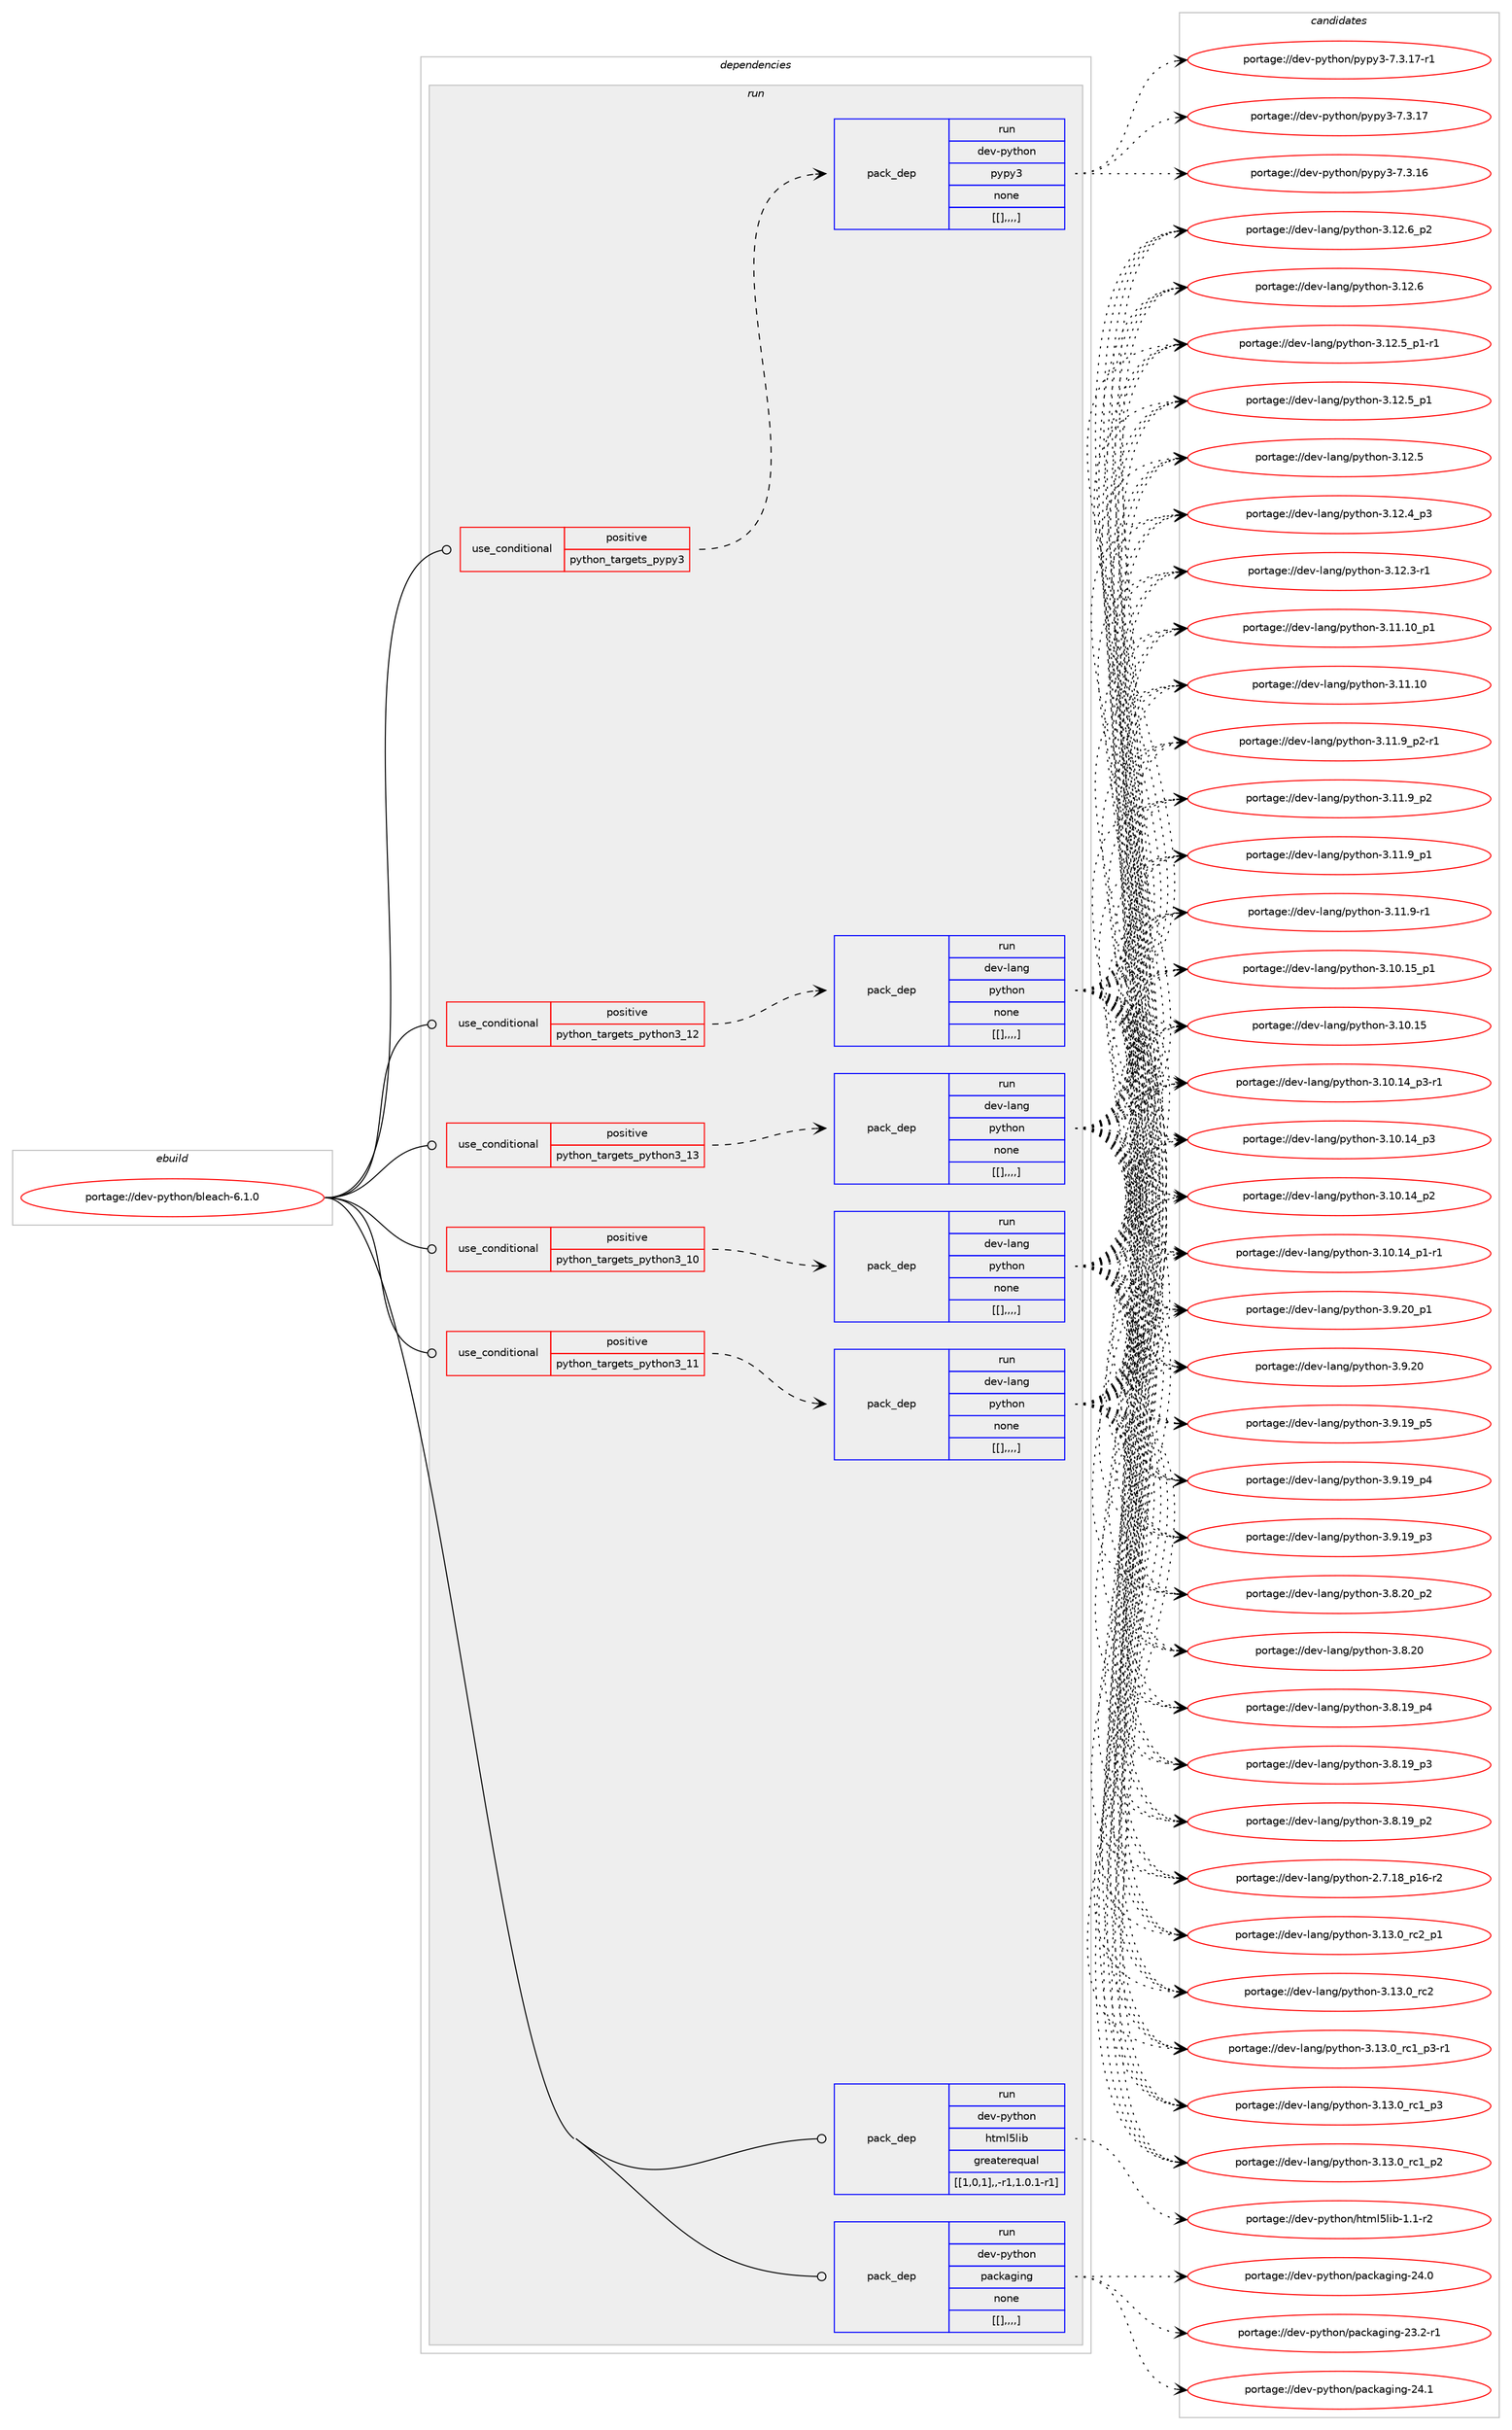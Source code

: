 digraph prolog {

# *************
# Graph options
# *************

newrank=true;
concentrate=true;
compound=true;
graph [rankdir=LR,fontname=Helvetica,fontsize=10,ranksep=1.5];#, ranksep=2.5, nodesep=0.2];
edge  [arrowhead=vee];
node  [fontname=Helvetica,fontsize=10];

# **********
# The ebuild
# **********

subgraph cluster_leftcol {
color=gray;
label=<<i>ebuild</i>>;
id [label="portage://dev-python/bleach-6.1.0", color=red, width=4, href="../dev-python/bleach-6.1.0.svg"];
}

# ****************
# The dependencies
# ****************

subgraph cluster_midcol {
color=gray;
label=<<i>dependencies</i>>;
subgraph cluster_compile {
fillcolor="#eeeeee";
style=filled;
label=<<i>compile</i>>;
}
subgraph cluster_compileandrun {
fillcolor="#eeeeee";
style=filled;
label=<<i>compile and run</i>>;
}
subgraph cluster_run {
fillcolor="#eeeeee";
style=filled;
label=<<i>run</i>>;
subgraph cond32347 {
dependency144298 [label=<<TABLE BORDER="0" CELLBORDER="1" CELLSPACING="0" CELLPADDING="4"><TR><TD ROWSPAN="3" CELLPADDING="10">use_conditional</TD></TR><TR><TD>positive</TD></TR><TR><TD>python_targets_pypy3</TD></TR></TABLE>>, shape=none, color=red];
subgraph pack110742 {
dependency144299 [label=<<TABLE BORDER="0" CELLBORDER="1" CELLSPACING="0" CELLPADDING="4" WIDTH="220"><TR><TD ROWSPAN="6" CELLPADDING="30">pack_dep</TD></TR><TR><TD WIDTH="110">run</TD></TR><TR><TD>dev-python</TD></TR><TR><TD>pypy3</TD></TR><TR><TD>none</TD></TR><TR><TD>[[],,,,]</TD></TR></TABLE>>, shape=none, color=blue];
}
dependency144298:e -> dependency144299:w [weight=20,style="dashed",arrowhead="vee"];
}
id:e -> dependency144298:w [weight=20,style="solid",arrowhead="odot"];
subgraph cond32348 {
dependency144300 [label=<<TABLE BORDER="0" CELLBORDER="1" CELLSPACING="0" CELLPADDING="4"><TR><TD ROWSPAN="3" CELLPADDING="10">use_conditional</TD></TR><TR><TD>positive</TD></TR><TR><TD>python_targets_python3_10</TD></TR></TABLE>>, shape=none, color=red];
subgraph pack110743 {
dependency144301 [label=<<TABLE BORDER="0" CELLBORDER="1" CELLSPACING="0" CELLPADDING="4" WIDTH="220"><TR><TD ROWSPAN="6" CELLPADDING="30">pack_dep</TD></TR><TR><TD WIDTH="110">run</TD></TR><TR><TD>dev-lang</TD></TR><TR><TD>python</TD></TR><TR><TD>none</TD></TR><TR><TD>[[],,,,]</TD></TR></TABLE>>, shape=none, color=blue];
}
dependency144300:e -> dependency144301:w [weight=20,style="dashed",arrowhead="vee"];
}
id:e -> dependency144300:w [weight=20,style="solid",arrowhead="odot"];
subgraph cond32349 {
dependency144302 [label=<<TABLE BORDER="0" CELLBORDER="1" CELLSPACING="0" CELLPADDING="4"><TR><TD ROWSPAN="3" CELLPADDING="10">use_conditional</TD></TR><TR><TD>positive</TD></TR><TR><TD>python_targets_python3_11</TD></TR></TABLE>>, shape=none, color=red];
subgraph pack110744 {
dependency144303 [label=<<TABLE BORDER="0" CELLBORDER="1" CELLSPACING="0" CELLPADDING="4" WIDTH="220"><TR><TD ROWSPAN="6" CELLPADDING="30">pack_dep</TD></TR><TR><TD WIDTH="110">run</TD></TR><TR><TD>dev-lang</TD></TR><TR><TD>python</TD></TR><TR><TD>none</TD></TR><TR><TD>[[],,,,]</TD></TR></TABLE>>, shape=none, color=blue];
}
dependency144302:e -> dependency144303:w [weight=20,style="dashed",arrowhead="vee"];
}
id:e -> dependency144302:w [weight=20,style="solid",arrowhead="odot"];
subgraph cond32350 {
dependency144304 [label=<<TABLE BORDER="0" CELLBORDER="1" CELLSPACING="0" CELLPADDING="4"><TR><TD ROWSPAN="3" CELLPADDING="10">use_conditional</TD></TR><TR><TD>positive</TD></TR><TR><TD>python_targets_python3_12</TD></TR></TABLE>>, shape=none, color=red];
subgraph pack110745 {
dependency144305 [label=<<TABLE BORDER="0" CELLBORDER="1" CELLSPACING="0" CELLPADDING="4" WIDTH="220"><TR><TD ROWSPAN="6" CELLPADDING="30">pack_dep</TD></TR><TR><TD WIDTH="110">run</TD></TR><TR><TD>dev-lang</TD></TR><TR><TD>python</TD></TR><TR><TD>none</TD></TR><TR><TD>[[],,,,]</TD></TR></TABLE>>, shape=none, color=blue];
}
dependency144304:e -> dependency144305:w [weight=20,style="dashed",arrowhead="vee"];
}
id:e -> dependency144304:w [weight=20,style="solid",arrowhead="odot"];
subgraph cond32351 {
dependency144306 [label=<<TABLE BORDER="0" CELLBORDER="1" CELLSPACING="0" CELLPADDING="4"><TR><TD ROWSPAN="3" CELLPADDING="10">use_conditional</TD></TR><TR><TD>positive</TD></TR><TR><TD>python_targets_python3_13</TD></TR></TABLE>>, shape=none, color=red];
subgraph pack110746 {
dependency144307 [label=<<TABLE BORDER="0" CELLBORDER="1" CELLSPACING="0" CELLPADDING="4" WIDTH="220"><TR><TD ROWSPAN="6" CELLPADDING="30">pack_dep</TD></TR><TR><TD WIDTH="110">run</TD></TR><TR><TD>dev-lang</TD></TR><TR><TD>python</TD></TR><TR><TD>none</TD></TR><TR><TD>[[],,,,]</TD></TR></TABLE>>, shape=none, color=blue];
}
dependency144306:e -> dependency144307:w [weight=20,style="dashed",arrowhead="vee"];
}
id:e -> dependency144306:w [weight=20,style="solid",arrowhead="odot"];
subgraph pack110747 {
dependency144308 [label=<<TABLE BORDER="0" CELLBORDER="1" CELLSPACING="0" CELLPADDING="4" WIDTH="220"><TR><TD ROWSPAN="6" CELLPADDING="30">pack_dep</TD></TR><TR><TD WIDTH="110">run</TD></TR><TR><TD>dev-python</TD></TR><TR><TD>html5lib</TD></TR><TR><TD>greaterequal</TD></TR><TR><TD>[[1,0,1],,-r1,1.0.1-r1]</TD></TR></TABLE>>, shape=none, color=blue];
}
id:e -> dependency144308:w [weight=20,style="solid",arrowhead="odot"];
subgraph pack110748 {
dependency144309 [label=<<TABLE BORDER="0" CELLBORDER="1" CELLSPACING="0" CELLPADDING="4" WIDTH="220"><TR><TD ROWSPAN="6" CELLPADDING="30">pack_dep</TD></TR><TR><TD WIDTH="110">run</TD></TR><TR><TD>dev-python</TD></TR><TR><TD>packaging</TD></TR><TR><TD>none</TD></TR><TR><TD>[[],,,,]</TD></TR></TABLE>>, shape=none, color=blue];
}
id:e -> dependency144309:w [weight=20,style="solid",arrowhead="odot"];
}
}

# **************
# The candidates
# **************

subgraph cluster_choices {
rank=same;
color=gray;
label=<<i>candidates</i>>;

subgraph choice110742 {
color=black;
nodesep=1;
choice100101118451121211161041111104711212111212151455546514649554511449 [label="portage://dev-python/pypy3-7.3.17-r1", color=red, width=4,href="../dev-python/pypy3-7.3.17-r1.svg"];
choice10010111845112121116104111110471121211121215145554651464955 [label="portage://dev-python/pypy3-7.3.17", color=red, width=4,href="../dev-python/pypy3-7.3.17.svg"];
choice10010111845112121116104111110471121211121215145554651464954 [label="portage://dev-python/pypy3-7.3.16", color=red, width=4,href="../dev-python/pypy3-7.3.16.svg"];
dependency144299:e -> choice100101118451121211161041111104711212111212151455546514649554511449:w [style=dotted,weight="100"];
dependency144299:e -> choice10010111845112121116104111110471121211121215145554651464955:w [style=dotted,weight="100"];
dependency144299:e -> choice10010111845112121116104111110471121211121215145554651464954:w [style=dotted,weight="100"];
}
subgraph choice110743 {
color=black;
nodesep=1;
choice100101118451089711010347112121116104111110455146495146489511499509511249 [label="portage://dev-lang/python-3.13.0_rc2_p1", color=red, width=4,href="../dev-lang/python-3.13.0_rc2_p1.svg"];
choice10010111845108971101034711212111610411111045514649514648951149950 [label="portage://dev-lang/python-3.13.0_rc2", color=red, width=4,href="../dev-lang/python-3.13.0_rc2.svg"];
choice1001011184510897110103471121211161041111104551464951464895114994995112514511449 [label="portage://dev-lang/python-3.13.0_rc1_p3-r1", color=red, width=4,href="../dev-lang/python-3.13.0_rc1_p3-r1.svg"];
choice100101118451089711010347112121116104111110455146495146489511499499511251 [label="portage://dev-lang/python-3.13.0_rc1_p3", color=red, width=4,href="../dev-lang/python-3.13.0_rc1_p3.svg"];
choice100101118451089711010347112121116104111110455146495146489511499499511250 [label="portage://dev-lang/python-3.13.0_rc1_p2", color=red, width=4,href="../dev-lang/python-3.13.0_rc1_p2.svg"];
choice100101118451089711010347112121116104111110455146495046549511250 [label="portage://dev-lang/python-3.12.6_p2", color=red, width=4,href="../dev-lang/python-3.12.6_p2.svg"];
choice10010111845108971101034711212111610411111045514649504654 [label="portage://dev-lang/python-3.12.6", color=red, width=4,href="../dev-lang/python-3.12.6.svg"];
choice1001011184510897110103471121211161041111104551464950465395112494511449 [label="portage://dev-lang/python-3.12.5_p1-r1", color=red, width=4,href="../dev-lang/python-3.12.5_p1-r1.svg"];
choice100101118451089711010347112121116104111110455146495046539511249 [label="portage://dev-lang/python-3.12.5_p1", color=red, width=4,href="../dev-lang/python-3.12.5_p1.svg"];
choice10010111845108971101034711212111610411111045514649504653 [label="portage://dev-lang/python-3.12.5", color=red, width=4,href="../dev-lang/python-3.12.5.svg"];
choice100101118451089711010347112121116104111110455146495046529511251 [label="portage://dev-lang/python-3.12.4_p3", color=red, width=4,href="../dev-lang/python-3.12.4_p3.svg"];
choice100101118451089711010347112121116104111110455146495046514511449 [label="portage://dev-lang/python-3.12.3-r1", color=red, width=4,href="../dev-lang/python-3.12.3-r1.svg"];
choice10010111845108971101034711212111610411111045514649494649489511249 [label="portage://dev-lang/python-3.11.10_p1", color=red, width=4,href="../dev-lang/python-3.11.10_p1.svg"];
choice1001011184510897110103471121211161041111104551464949464948 [label="portage://dev-lang/python-3.11.10", color=red, width=4,href="../dev-lang/python-3.11.10.svg"];
choice1001011184510897110103471121211161041111104551464949465795112504511449 [label="portage://dev-lang/python-3.11.9_p2-r1", color=red, width=4,href="../dev-lang/python-3.11.9_p2-r1.svg"];
choice100101118451089711010347112121116104111110455146494946579511250 [label="portage://dev-lang/python-3.11.9_p2", color=red, width=4,href="../dev-lang/python-3.11.9_p2.svg"];
choice100101118451089711010347112121116104111110455146494946579511249 [label="portage://dev-lang/python-3.11.9_p1", color=red, width=4,href="../dev-lang/python-3.11.9_p1.svg"];
choice100101118451089711010347112121116104111110455146494946574511449 [label="portage://dev-lang/python-3.11.9-r1", color=red, width=4,href="../dev-lang/python-3.11.9-r1.svg"];
choice10010111845108971101034711212111610411111045514649484649539511249 [label="portage://dev-lang/python-3.10.15_p1", color=red, width=4,href="../dev-lang/python-3.10.15_p1.svg"];
choice1001011184510897110103471121211161041111104551464948464953 [label="portage://dev-lang/python-3.10.15", color=red, width=4,href="../dev-lang/python-3.10.15.svg"];
choice100101118451089711010347112121116104111110455146494846495295112514511449 [label="portage://dev-lang/python-3.10.14_p3-r1", color=red, width=4,href="../dev-lang/python-3.10.14_p3-r1.svg"];
choice10010111845108971101034711212111610411111045514649484649529511251 [label="portage://dev-lang/python-3.10.14_p3", color=red, width=4,href="../dev-lang/python-3.10.14_p3.svg"];
choice10010111845108971101034711212111610411111045514649484649529511250 [label="portage://dev-lang/python-3.10.14_p2", color=red, width=4,href="../dev-lang/python-3.10.14_p2.svg"];
choice100101118451089711010347112121116104111110455146494846495295112494511449 [label="portage://dev-lang/python-3.10.14_p1-r1", color=red, width=4,href="../dev-lang/python-3.10.14_p1-r1.svg"];
choice100101118451089711010347112121116104111110455146574650489511249 [label="portage://dev-lang/python-3.9.20_p1", color=red, width=4,href="../dev-lang/python-3.9.20_p1.svg"];
choice10010111845108971101034711212111610411111045514657465048 [label="portage://dev-lang/python-3.9.20", color=red, width=4,href="../dev-lang/python-3.9.20.svg"];
choice100101118451089711010347112121116104111110455146574649579511253 [label="portage://dev-lang/python-3.9.19_p5", color=red, width=4,href="../dev-lang/python-3.9.19_p5.svg"];
choice100101118451089711010347112121116104111110455146574649579511252 [label="portage://dev-lang/python-3.9.19_p4", color=red, width=4,href="../dev-lang/python-3.9.19_p4.svg"];
choice100101118451089711010347112121116104111110455146574649579511251 [label="portage://dev-lang/python-3.9.19_p3", color=red, width=4,href="../dev-lang/python-3.9.19_p3.svg"];
choice100101118451089711010347112121116104111110455146564650489511250 [label="portage://dev-lang/python-3.8.20_p2", color=red, width=4,href="../dev-lang/python-3.8.20_p2.svg"];
choice10010111845108971101034711212111610411111045514656465048 [label="portage://dev-lang/python-3.8.20", color=red, width=4,href="../dev-lang/python-3.8.20.svg"];
choice100101118451089711010347112121116104111110455146564649579511252 [label="portage://dev-lang/python-3.8.19_p4", color=red, width=4,href="../dev-lang/python-3.8.19_p4.svg"];
choice100101118451089711010347112121116104111110455146564649579511251 [label="portage://dev-lang/python-3.8.19_p3", color=red, width=4,href="../dev-lang/python-3.8.19_p3.svg"];
choice100101118451089711010347112121116104111110455146564649579511250 [label="portage://dev-lang/python-3.8.19_p2", color=red, width=4,href="../dev-lang/python-3.8.19_p2.svg"];
choice100101118451089711010347112121116104111110455046554649569511249544511450 [label="portage://dev-lang/python-2.7.18_p16-r2", color=red, width=4,href="../dev-lang/python-2.7.18_p16-r2.svg"];
dependency144301:e -> choice100101118451089711010347112121116104111110455146495146489511499509511249:w [style=dotted,weight="100"];
dependency144301:e -> choice10010111845108971101034711212111610411111045514649514648951149950:w [style=dotted,weight="100"];
dependency144301:e -> choice1001011184510897110103471121211161041111104551464951464895114994995112514511449:w [style=dotted,weight="100"];
dependency144301:e -> choice100101118451089711010347112121116104111110455146495146489511499499511251:w [style=dotted,weight="100"];
dependency144301:e -> choice100101118451089711010347112121116104111110455146495146489511499499511250:w [style=dotted,weight="100"];
dependency144301:e -> choice100101118451089711010347112121116104111110455146495046549511250:w [style=dotted,weight="100"];
dependency144301:e -> choice10010111845108971101034711212111610411111045514649504654:w [style=dotted,weight="100"];
dependency144301:e -> choice1001011184510897110103471121211161041111104551464950465395112494511449:w [style=dotted,weight="100"];
dependency144301:e -> choice100101118451089711010347112121116104111110455146495046539511249:w [style=dotted,weight="100"];
dependency144301:e -> choice10010111845108971101034711212111610411111045514649504653:w [style=dotted,weight="100"];
dependency144301:e -> choice100101118451089711010347112121116104111110455146495046529511251:w [style=dotted,weight="100"];
dependency144301:e -> choice100101118451089711010347112121116104111110455146495046514511449:w [style=dotted,weight="100"];
dependency144301:e -> choice10010111845108971101034711212111610411111045514649494649489511249:w [style=dotted,weight="100"];
dependency144301:e -> choice1001011184510897110103471121211161041111104551464949464948:w [style=dotted,weight="100"];
dependency144301:e -> choice1001011184510897110103471121211161041111104551464949465795112504511449:w [style=dotted,weight="100"];
dependency144301:e -> choice100101118451089711010347112121116104111110455146494946579511250:w [style=dotted,weight="100"];
dependency144301:e -> choice100101118451089711010347112121116104111110455146494946579511249:w [style=dotted,weight="100"];
dependency144301:e -> choice100101118451089711010347112121116104111110455146494946574511449:w [style=dotted,weight="100"];
dependency144301:e -> choice10010111845108971101034711212111610411111045514649484649539511249:w [style=dotted,weight="100"];
dependency144301:e -> choice1001011184510897110103471121211161041111104551464948464953:w [style=dotted,weight="100"];
dependency144301:e -> choice100101118451089711010347112121116104111110455146494846495295112514511449:w [style=dotted,weight="100"];
dependency144301:e -> choice10010111845108971101034711212111610411111045514649484649529511251:w [style=dotted,weight="100"];
dependency144301:e -> choice10010111845108971101034711212111610411111045514649484649529511250:w [style=dotted,weight="100"];
dependency144301:e -> choice100101118451089711010347112121116104111110455146494846495295112494511449:w [style=dotted,weight="100"];
dependency144301:e -> choice100101118451089711010347112121116104111110455146574650489511249:w [style=dotted,weight="100"];
dependency144301:e -> choice10010111845108971101034711212111610411111045514657465048:w [style=dotted,weight="100"];
dependency144301:e -> choice100101118451089711010347112121116104111110455146574649579511253:w [style=dotted,weight="100"];
dependency144301:e -> choice100101118451089711010347112121116104111110455146574649579511252:w [style=dotted,weight="100"];
dependency144301:e -> choice100101118451089711010347112121116104111110455146574649579511251:w [style=dotted,weight="100"];
dependency144301:e -> choice100101118451089711010347112121116104111110455146564650489511250:w [style=dotted,weight="100"];
dependency144301:e -> choice10010111845108971101034711212111610411111045514656465048:w [style=dotted,weight="100"];
dependency144301:e -> choice100101118451089711010347112121116104111110455146564649579511252:w [style=dotted,weight="100"];
dependency144301:e -> choice100101118451089711010347112121116104111110455146564649579511251:w [style=dotted,weight="100"];
dependency144301:e -> choice100101118451089711010347112121116104111110455146564649579511250:w [style=dotted,weight="100"];
dependency144301:e -> choice100101118451089711010347112121116104111110455046554649569511249544511450:w [style=dotted,weight="100"];
}
subgraph choice110744 {
color=black;
nodesep=1;
choice100101118451089711010347112121116104111110455146495146489511499509511249 [label="portage://dev-lang/python-3.13.0_rc2_p1", color=red, width=4,href="../dev-lang/python-3.13.0_rc2_p1.svg"];
choice10010111845108971101034711212111610411111045514649514648951149950 [label="portage://dev-lang/python-3.13.0_rc2", color=red, width=4,href="../dev-lang/python-3.13.0_rc2.svg"];
choice1001011184510897110103471121211161041111104551464951464895114994995112514511449 [label="portage://dev-lang/python-3.13.0_rc1_p3-r1", color=red, width=4,href="../dev-lang/python-3.13.0_rc1_p3-r1.svg"];
choice100101118451089711010347112121116104111110455146495146489511499499511251 [label="portage://dev-lang/python-3.13.0_rc1_p3", color=red, width=4,href="../dev-lang/python-3.13.0_rc1_p3.svg"];
choice100101118451089711010347112121116104111110455146495146489511499499511250 [label="portage://dev-lang/python-3.13.0_rc1_p2", color=red, width=4,href="../dev-lang/python-3.13.0_rc1_p2.svg"];
choice100101118451089711010347112121116104111110455146495046549511250 [label="portage://dev-lang/python-3.12.6_p2", color=red, width=4,href="../dev-lang/python-3.12.6_p2.svg"];
choice10010111845108971101034711212111610411111045514649504654 [label="portage://dev-lang/python-3.12.6", color=red, width=4,href="../dev-lang/python-3.12.6.svg"];
choice1001011184510897110103471121211161041111104551464950465395112494511449 [label="portage://dev-lang/python-3.12.5_p1-r1", color=red, width=4,href="../dev-lang/python-3.12.5_p1-r1.svg"];
choice100101118451089711010347112121116104111110455146495046539511249 [label="portage://dev-lang/python-3.12.5_p1", color=red, width=4,href="../dev-lang/python-3.12.5_p1.svg"];
choice10010111845108971101034711212111610411111045514649504653 [label="portage://dev-lang/python-3.12.5", color=red, width=4,href="../dev-lang/python-3.12.5.svg"];
choice100101118451089711010347112121116104111110455146495046529511251 [label="portage://dev-lang/python-3.12.4_p3", color=red, width=4,href="../dev-lang/python-3.12.4_p3.svg"];
choice100101118451089711010347112121116104111110455146495046514511449 [label="portage://dev-lang/python-3.12.3-r1", color=red, width=4,href="../dev-lang/python-3.12.3-r1.svg"];
choice10010111845108971101034711212111610411111045514649494649489511249 [label="portage://dev-lang/python-3.11.10_p1", color=red, width=4,href="../dev-lang/python-3.11.10_p1.svg"];
choice1001011184510897110103471121211161041111104551464949464948 [label="portage://dev-lang/python-3.11.10", color=red, width=4,href="../dev-lang/python-3.11.10.svg"];
choice1001011184510897110103471121211161041111104551464949465795112504511449 [label="portage://dev-lang/python-3.11.9_p2-r1", color=red, width=4,href="../dev-lang/python-3.11.9_p2-r1.svg"];
choice100101118451089711010347112121116104111110455146494946579511250 [label="portage://dev-lang/python-3.11.9_p2", color=red, width=4,href="../dev-lang/python-3.11.9_p2.svg"];
choice100101118451089711010347112121116104111110455146494946579511249 [label="portage://dev-lang/python-3.11.9_p1", color=red, width=4,href="../dev-lang/python-3.11.9_p1.svg"];
choice100101118451089711010347112121116104111110455146494946574511449 [label="portage://dev-lang/python-3.11.9-r1", color=red, width=4,href="../dev-lang/python-3.11.9-r1.svg"];
choice10010111845108971101034711212111610411111045514649484649539511249 [label="portage://dev-lang/python-3.10.15_p1", color=red, width=4,href="../dev-lang/python-3.10.15_p1.svg"];
choice1001011184510897110103471121211161041111104551464948464953 [label="portage://dev-lang/python-3.10.15", color=red, width=4,href="../dev-lang/python-3.10.15.svg"];
choice100101118451089711010347112121116104111110455146494846495295112514511449 [label="portage://dev-lang/python-3.10.14_p3-r1", color=red, width=4,href="../dev-lang/python-3.10.14_p3-r1.svg"];
choice10010111845108971101034711212111610411111045514649484649529511251 [label="portage://dev-lang/python-3.10.14_p3", color=red, width=4,href="../dev-lang/python-3.10.14_p3.svg"];
choice10010111845108971101034711212111610411111045514649484649529511250 [label="portage://dev-lang/python-3.10.14_p2", color=red, width=4,href="../dev-lang/python-3.10.14_p2.svg"];
choice100101118451089711010347112121116104111110455146494846495295112494511449 [label="portage://dev-lang/python-3.10.14_p1-r1", color=red, width=4,href="../dev-lang/python-3.10.14_p1-r1.svg"];
choice100101118451089711010347112121116104111110455146574650489511249 [label="portage://dev-lang/python-3.9.20_p1", color=red, width=4,href="../dev-lang/python-3.9.20_p1.svg"];
choice10010111845108971101034711212111610411111045514657465048 [label="portage://dev-lang/python-3.9.20", color=red, width=4,href="../dev-lang/python-3.9.20.svg"];
choice100101118451089711010347112121116104111110455146574649579511253 [label="portage://dev-lang/python-3.9.19_p5", color=red, width=4,href="../dev-lang/python-3.9.19_p5.svg"];
choice100101118451089711010347112121116104111110455146574649579511252 [label="portage://dev-lang/python-3.9.19_p4", color=red, width=4,href="../dev-lang/python-3.9.19_p4.svg"];
choice100101118451089711010347112121116104111110455146574649579511251 [label="portage://dev-lang/python-3.9.19_p3", color=red, width=4,href="../dev-lang/python-3.9.19_p3.svg"];
choice100101118451089711010347112121116104111110455146564650489511250 [label="portage://dev-lang/python-3.8.20_p2", color=red, width=4,href="../dev-lang/python-3.8.20_p2.svg"];
choice10010111845108971101034711212111610411111045514656465048 [label="portage://dev-lang/python-3.8.20", color=red, width=4,href="../dev-lang/python-3.8.20.svg"];
choice100101118451089711010347112121116104111110455146564649579511252 [label="portage://dev-lang/python-3.8.19_p4", color=red, width=4,href="../dev-lang/python-3.8.19_p4.svg"];
choice100101118451089711010347112121116104111110455146564649579511251 [label="portage://dev-lang/python-3.8.19_p3", color=red, width=4,href="../dev-lang/python-3.8.19_p3.svg"];
choice100101118451089711010347112121116104111110455146564649579511250 [label="portage://dev-lang/python-3.8.19_p2", color=red, width=4,href="../dev-lang/python-3.8.19_p2.svg"];
choice100101118451089711010347112121116104111110455046554649569511249544511450 [label="portage://dev-lang/python-2.7.18_p16-r2", color=red, width=4,href="../dev-lang/python-2.7.18_p16-r2.svg"];
dependency144303:e -> choice100101118451089711010347112121116104111110455146495146489511499509511249:w [style=dotted,weight="100"];
dependency144303:e -> choice10010111845108971101034711212111610411111045514649514648951149950:w [style=dotted,weight="100"];
dependency144303:e -> choice1001011184510897110103471121211161041111104551464951464895114994995112514511449:w [style=dotted,weight="100"];
dependency144303:e -> choice100101118451089711010347112121116104111110455146495146489511499499511251:w [style=dotted,weight="100"];
dependency144303:e -> choice100101118451089711010347112121116104111110455146495146489511499499511250:w [style=dotted,weight="100"];
dependency144303:e -> choice100101118451089711010347112121116104111110455146495046549511250:w [style=dotted,weight="100"];
dependency144303:e -> choice10010111845108971101034711212111610411111045514649504654:w [style=dotted,weight="100"];
dependency144303:e -> choice1001011184510897110103471121211161041111104551464950465395112494511449:w [style=dotted,weight="100"];
dependency144303:e -> choice100101118451089711010347112121116104111110455146495046539511249:w [style=dotted,weight="100"];
dependency144303:e -> choice10010111845108971101034711212111610411111045514649504653:w [style=dotted,weight="100"];
dependency144303:e -> choice100101118451089711010347112121116104111110455146495046529511251:w [style=dotted,weight="100"];
dependency144303:e -> choice100101118451089711010347112121116104111110455146495046514511449:w [style=dotted,weight="100"];
dependency144303:e -> choice10010111845108971101034711212111610411111045514649494649489511249:w [style=dotted,weight="100"];
dependency144303:e -> choice1001011184510897110103471121211161041111104551464949464948:w [style=dotted,weight="100"];
dependency144303:e -> choice1001011184510897110103471121211161041111104551464949465795112504511449:w [style=dotted,weight="100"];
dependency144303:e -> choice100101118451089711010347112121116104111110455146494946579511250:w [style=dotted,weight="100"];
dependency144303:e -> choice100101118451089711010347112121116104111110455146494946579511249:w [style=dotted,weight="100"];
dependency144303:e -> choice100101118451089711010347112121116104111110455146494946574511449:w [style=dotted,weight="100"];
dependency144303:e -> choice10010111845108971101034711212111610411111045514649484649539511249:w [style=dotted,weight="100"];
dependency144303:e -> choice1001011184510897110103471121211161041111104551464948464953:w [style=dotted,weight="100"];
dependency144303:e -> choice100101118451089711010347112121116104111110455146494846495295112514511449:w [style=dotted,weight="100"];
dependency144303:e -> choice10010111845108971101034711212111610411111045514649484649529511251:w [style=dotted,weight="100"];
dependency144303:e -> choice10010111845108971101034711212111610411111045514649484649529511250:w [style=dotted,weight="100"];
dependency144303:e -> choice100101118451089711010347112121116104111110455146494846495295112494511449:w [style=dotted,weight="100"];
dependency144303:e -> choice100101118451089711010347112121116104111110455146574650489511249:w [style=dotted,weight="100"];
dependency144303:e -> choice10010111845108971101034711212111610411111045514657465048:w [style=dotted,weight="100"];
dependency144303:e -> choice100101118451089711010347112121116104111110455146574649579511253:w [style=dotted,weight="100"];
dependency144303:e -> choice100101118451089711010347112121116104111110455146574649579511252:w [style=dotted,weight="100"];
dependency144303:e -> choice100101118451089711010347112121116104111110455146574649579511251:w [style=dotted,weight="100"];
dependency144303:e -> choice100101118451089711010347112121116104111110455146564650489511250:w [style=dotted,weight="100"];
dependency144303:e -> choice10010111845108971101034711212111610411111045514656465048:w [style=dotted,weight="100"];
dependency144303:e -> choice100101118451089711010347112121116104111110455146564649579511252:w [style=dotted,weight="100"];
dependency144303:e -> choice100101118451089711010347112121116104111110455146564649579511251:w [style=dotted,weight="100"];
dependency144303:e -> choice100101118451089711010347112121116104111110455146564649579511250:w [style=dotted,weight="100"];
dependency144303:e -> choice100101118451089711010347112121116104111110455046554649569511249544511450:w [style=dotted,weight="100"];
}
subgraph choice110745 {
color=black;
nodesep=1;
choice100101118451089711010347112121116104111110455146495146489511499509511249 [label="portage://dev-lang/python-3.13.0_rc2_p1", color=red, width=4,href="../dev-lang/python-3.13.0_rc2_p1.svg"];
choice10010111845108971101034711212111610411111045514649514648951149950 [label="portage://dev-lang/python-3.13.0_rc2", color=red, width=4,href="../dev-lang/python-3.13.0_rc2.svg"];
choice1001011184510897110103471121211161041111104551464951464895114994995112514511449 [label="portage://dev-lang/python-3.13.0_rc1_p3-r1", color=red, width=4,href="../dev-lang/python-3.13.0_rc1_p3-r1.svg"];
choice100101118451089711010347112121116104111110455146495146489511499499511251 [label="portage://dev-lang/python-3.13.0_rc1_p3", color=red, width=4,href="../dev-lang/python-3.13.0_rc1_p3.svg"];
choice100101118451089711010347112121116104111110455146495146489511499499511250 [label="portage://dev-lang/python-3.13.0_rc1_p2", color=red, width=4,href="../dev-lang/python-3.13.0_rc1_p2.svg"];
choice100101118451089711010347112121116104111110455146495046549511250 [label="portage://dev-lang/python-3.12.6_p2", color=red, width=4,href="../dev-lang/python-3.12.6_p2.svg"];
choice10010111845108971101034711212111610411111045514649504654 [label="portage://dev-lang/python-3.12.6", color=red, width=4,href="../dev-lang/python-3.12.6.svg"];
choice1001011184510897110103471121211161041111104551464950465395112494511449 [label="portage://dev-lang/python-3.12.5_p1-r1", color=red, width=4,href="../dev-lang/python-3.12.5_p1-r1.svg"];
choice100101118451089711010347112121116104111110455146495046539511249 [label="portage://dev-lang/python-3.12.5_p1", color=red, width=4,href="../dev-lang/python-3.12.5_p1.svg"];
choice10010111845108971101034711212111610411111045514649504653 [label="portage://dev-lang/python-3.12.5", color=red, width=4,href="../dev-lang/python-3.12.5.svg"];
choice100101118451089711010347112121116104111110455146495046529511251 [label="portage://dev-lang/python-3.12.4_p3", color=red, width=4,href="../dev-lang/python-3.12.4_p3.svg"];
choice100101118451089711010347112121116104111110455146495046514511449 [label="portage://dev-lang/python-3.12.3-r1", color=red, width=4,href="../dev-lang/python-3.12.3-r1.svg"];
choice10010111845108971101034711212111610411111045514649494649489511249 [label="portage://dev-lang/python-3.11.10_p1", color=red, width=4,href="../dev-lang/python-3.11.10_p1.svg"];
choice1001011184510897110103471121211161041111104551464949464948 [label="portage://dev-lang/python-3.11.10", color=red, width=4,href="../dev-lang/python-3.11.10.svg"];
choice1001011184510897110103471121211161041111104551464949465795112504511449 [label="portage://dev-lang/python-3.11.9_p2-r1", color=red, width=4,href="../dev-lang/python-3.11.9_p2-r1.svg"];
choice100101118451089711010347112121116104111110455146494946579511250 [label="portage://dev-lang/python-3.11.9_p2", color=red, width=4,href="../dev-lang/python-3.11.9_p2.svg"];
choice100101118451089711010347112121116104111110455146494946579511249 [label="portage://dev-lang/python-3.11.9_p1", color=red, width=4,href="../dev-lang/python-3.11.9_p1.svg"];
choice100101118451089711010347112121116104111110455146494946574511449 [label="portage://dev-lang/python-3.11.9-r1", color=red, width=4,href="../dev-lang/python-3.11.9-r1.svg"];
choice10010111845108971101034711212111610411111045514649484649539511249 [label="portage://dev-lang/python-3.10.15_p1", color=red, width=4,href="../dev-lang/python-3.10.15_p1.svg"];
choice1001011184510897110103471121211161041111104551464948464953 [label="portage://dev-lang/python-3.10.15", color=red, width=4,href="../dev-lang/python-3.10.15.svg"];
choice100101118451089711010347112121116104111110455146494846495295112514511449 [label="portage://dev-lang/python-3.10.14_p3-r1", color=red, width=4,href="../dev-lang/python-3.10.14_p3-r1.svg"];
choice10010111845108971101034711212111610411111045514649484649529511251 [label="portage://dev-lang/python-3.10.14_p3", color=red, width=4,href="../dev-lang/python-3.10.14_p3.svg"];
choice10010111845108971101034711212111610411111045514649484649529511250 [label="portage://dev-lang/python-3.10.14_p2", color=red, width=4,href="../dev-lang/python-3.10.14_p2.svg"];
choice100101118451089711010347112121116104111110455146494846495295112494511449 [label="portage://dev-lang/python-3.10.14_p1-r1", color=red, width=4,href="../dev-lang/python-3.10.14_p1-r1.svg"];
choice100101118451089711010347112121116104111110455146574650489511249 [label="portage://dev-lang/python-3.9.20_p1", color=red, width=4,href="../dev-lang/python-3.9.20_p1.svg"];
choice10010111845108971101034711212111610411111045514657465048 [label="portage://dev-lang/python-3.9.20", color=red, width=4,href="../dev-lang/python-3.9.20.svg"];
choice100101118451089711010347112121116104111110455146574649579511253 [label="portage://dev-lang/python-3.9.19_p5", color=red, width=4,href="../dev-lang/python-3.9.19_p5.svg"];
choice100101118451089711010347112121116104111110455146574649579511252 [label="portage://dev-lang/python-3.9.19_p4", color=red, width=4,href="../dev-lang/python-3.9.19_p4.svg"];
choice100101118451089711010347112121116104111110455146574649579511251 [label="portage://dev-lang/python-3.9.19_p3", color=red, width=4,href="../dev-lang/python-3.9.19_p3.svg"];
choice100101118451089711010347112121116104111110455146564650489511250 [label="portage://dev-lang/python-3.8.20_p2", color=red, width=4,href="../dev-lang/python-3.8.20_p2.svg"];
choice10010111845108971101034711212111610411111045514656465048 [label="portage://dev-lang/python-3.8.20", color=red, width=4,href="../dev-lang/python-3.8.20.svg"];
choice100101118451089711010347112121116104111110455146564649579511252 [label="portage://dev-lang/python-3.8.19_p4", color=red, width=4,href="../dev-lang/python-3.8.19_p4.svg"];
choice100101118451089711010347112121116104111110455146564649579511251 [label="portage://dev-lang/python-3.8.19_p3", color=red, width=4,href="../dev-lang/python-3.8.19_p3.svg"];
choice100101118451089711010347112121116104111110455146564649579511250 [label="portage://dev-lang/python-3.8.19_p2", color=red, width=4,href="../dev-lang/python-3.8.19_p2.svg"];
choice100101118451089711010347112121116104111110455046554649569511249544511450 [label="portage://dev-lang/python-2.7.18_p16-r2", color=red, width=4,href="../dev-lang/python-2.7.18_p16-r2.svg"];
dependency144305:e -> choice100101118451089711010347112121116104111110455146495146489511499509511249:w [style=dotted,weight="100"];
dependency144305:e -> choice10010111845108971101034711212111610411111045514649514648951149950:w [style=dotted,weight="100"];
dependency144305:e -> choice1001011184510897110103471121211161041111104551464951464895114994995112514511449:w [style=dotted,weight="100"];
dependency144305:e -> choice100101118451089711010347112121116104111110455146495146489511499499511251:w [style=dotted,weight="100"];
dependency144305:e -> choice100101118451089711010347112121116104111110455146495146489511499499511250:w [style=dotted,weight="100"];
dependency144305:e -> choice100101118451089711010347112121116104111110455146495046549511250:w [style=dotted,weight="100"];
dependency144305:e -> choice10010111845108971101034711212111610411111045514649504654:w [style=dotted,weight="100"];
dependency144305:e -> choice1001011184510897110103471121211161041111104551464950465395112494511449:w [style=dotted,weight="100"];
dependency144305:e -> choice100101118451089711010347112121116104111110455146495046539511249:w [style=dotted,weight="100"];
dependency144305:e -> choice10010111845108971101034711212111610411111045514649504653:w [style=dotted,weight="100"];
dependency144305:e -> choice100101118451089711010347112121116104111110455146495046529511251:w [style=dotted,weight="100"];
dependency144305:e -> choice100101118451089711010347112121116104111110455146495046514511449:w [style=dotted,weight="100"];
dependency144305:e -> choice10010111845108971101034711212111610411111045514649494649489511249:w [style=dotted,weight="100"];
dependency144305:e -> choice1001011184510897110103471121211161041111104551464949464948:w [style=dotted,weight="100"];
dependency144305:e -> choice1001011184510897110103471121211161041111104551464949465795112504511449:w [style=dotted,weight="100"];
dependency144305:e -> choice100101118451089711010347112121116104111110455146494946579511250:w [style=dotted,weight="100"];
dependency144305:e -> choice100101118451089711010347112121116104111110455146494946579511249:w [style=dotted,weight="100"];
dependency144305:e -> choice100101118451089711010347112121116104111110455146494946574511449:w [style=dotted,weight="100"];
dependency144305:e -> choice10010111845108971101034711212111610411111045514649484649539511249:w [style=dotted,weight="100"];
dependency144305:e -> choice1001011184510897110103471121211161041111104551464948464953:w [style=dotted,weight="100"];
dependency144305:e -> choice100101118451089711010347112121116104111110455146494846495295112514511449:w [style=dotted,weight="100"];
dependency144305:e -> choice10010111845108971101034711212111610411111045514649484649529511251:w [style=dotted,weight="100"];
dependency144305:e -> choice10010111845108971101034711212111610411111045514649484649529511250:w [style=dotted,weight="100"];
dependency144305:e -> choice100101118451089711010347112121116104111110455146494846495295112494511449:w [style=dotted,weight="100"];
dependency144305:e -> choice100101118451089711010347112121116104111110455146574650489511249:w [style=dotted,weight="100"];
dependency144305:e -> choice10010111845108971101034711212111610411111045514657465048:w [style=dotted,weight="100"];
dependency144305:e -> choice100101118451089711010347112121116104111110455146574649579511253:w [style=dotted,weight="100"];
dependency144305:e -> choice100101118451089711010347112121116104111110455146574649579511252:w [style=dotted,weight="100"];
dependency144305:e -> choice100101118451089711010347112121116104111110455146574649579511251:w [style=dotted,weight="100"];
dependency144305:e -> choice100101118451089711010347112121116104111110455146564650489511250:w [style=dotted,weight="100"];
dependency144305:e -> choice10010111845108971101034711212111610411111045514656465048:w [style=dotted,weight="100"];
dependency144305:e -> choice100101118451089711010347112121116104111110455146564649579511252:w [style=dotted,weight="100"];
dependency144305:e -> choice100101118451089711010347112121116104111110455146564649579511251:w [style=dotted,weight="100"];
dependency144305:e -> choice100101118451089711010347112121116104111110455146564649579511250:w [style=dotted,weight="100"];
dependency144305:e -> choice100101118451089711010347112121116104111110455046554649569511249544511450:w [style=dotted,weight="100"];
}
subgraph choice110746 {
color=black;
nodesep=1;
choice100101118451089711010347112121116104111110455146495146489511499509511249 [label="portage://dev-lang/python-3.13.0_rc2_p1", color=red, width=4,href="../dev-lang/python-3.13.0_rc2_p1.svg"];
choice10010111845108971101034711212111610411111045514649514648951149950 [label="portage://dev-lang/python-3.13.0_rc2", color=red, width=4,href="../dev-lang/python-3.13.0_rc2.svg"];
choice1001011184510897110103471121211161041111104551464951464895114994995112514511449 [label="portage://dev-lang/python-3.13.0_rc1_p3-r1", color=red, width=4,href="../dev-lang/python-3.13.0_rc1_p3-r1.svg"];
choice100101118451089711010347112121116104111110455146495146489511499499511251 [label="portage://dev-lang/python-3.13.0_rc1_p3", color=red, width=4,href="../dev-lang/python-3.13.0_rc1_p3.svg"];
choice100101118451089711010347112121116104111110455146495146489511499499511250 [label="portage://dev-lang/python-3.13.0_rc1_p2", color=red, width=4,href="../dev-lang/python-3.13.0_rc1_p2.svg"];
choice100101118451089711010347112121116104111110455146495046549511250 [label="portage://dev-lang/python-3.12.6_p2", color=red, width=4,href="../dev-lang/python-3.12.6_p2.svg"];
choice10010111845108971101034711212111610411111045514649504654 [label="portage://dev-lang/python-3.12.6", color=red, width=4,href="../dev-lang/python-3.12.6.svg"];
choice1001011184510897110103471121211161041111104551464950465395112494511449 [label="portage://dev-lang/python-3.12.5_p1-r1", color=red, width=4,href="../dev-lang/python-3.12.5_p1-r1.svg"];
choice100101118451089711010347112121116104111110455146495046539511249 [label="portage://dev-lang/python-3.12.5_p1", color=red, width=4,href="../dev-lang/python-3.12.5_p1.svg"];
choice10010111845108971101034711212111610411111045514649504653 [label="portage://dev-lang/python-3.12.5", color=red, width=4,href="../dev-lang/python-3.12.5.svg"];
choice100101118451089711010347112121116104111110455146495046529511251 [label="portage://dev-lang/python-3.12.4_p3", color=red, width=4,href="../dev-lang/python-3.12.4_p3.svg"];
choice100101118451089711010347112121116104111110455146495046514511449 [label="portage://dev-lang/python-3.12.3-r1", color=red, width=4,href="../dev-lang/python-3.12.3-r1.svg"];
choice10010111845108971101034711212111610411111045514649494649489511249 [label="portage://dev-lang/python-3.11.10_p1", color=red, width=4,href="../dev-lang/python-3.11.10_p1.svg"];
choice1001011184510897110103471121211161041111104551464949464948 [label="portage://dev-lang/python-3.11.10", color=red, width=4,href="../dev-lang/python-3.11.10.svg"];
choice1001011184510897110103471121211161041111104551464949465795112504511449 [label="portage://dev-lang/python-3.11.9_p2-r1", color=red, width=4,href="../dev-lang/python-3.11.9_p2-r1.svg"];
choice100101118451089711010347112121116104111110455146494946579511250 [label="portage://dev-lang/python-3.11.9_p2", color=red, width=4,href="../dev-lang/python-3.11.9_p2.svg"];
choice100101118451089711010347112121116104111110455146494946579511249 [label="portage://dev-lang/python-3.11.9_p1", color=red, width=4,href="../dev-lang/python-3.11.9_p1.svg"];
choice100101118451089711010347112121116104111110455146494946574511449 [label="portage://dev-lang/python-3.11.9-r1", color=red, width=4,href="../dev-lang/python-3.11.9-r1.svg"];
choice10010111845108971101034711212111610411111045514649484649539511249 [label="portage://dev-lang/python-3.10.15_p1", color=red, width=4,href="../dev-lang/python-3.10.15_p1.svg"];
choice1001011184510897110103471121211161041111104551464948464953 [label="portage://dev-lang/python-3.10.15", color=red, width=4,href="../dev-lang/python-3.10.15.svg"];
choice100101118451089711010347112121116104111110455146494846495295112514511449 [label="portage://dev-lang/python-3.10.14_p3-r1", color=red, width=4,href="../dev-lang/python-3.10.14_p3-r1.svg"];
choice10010111845108971101034711212111610411111045514649484649529511251 [label="portage://dev-lang/python-3.10.14_p3", color=red, width=4,href="../dev-lang/python-3.10.14_p3.svg"];
choice10010111845108971101034711212111610411111045514649484649529511250 [label="portage://dev-lang/python-3.10.14_p2", color=red, width=4,href="../dev-lang/python-3.10.14_p2.svg"];
choice100101118451089711010347112121116104111110455146494846495295112494511449 [label="portage://dev-lang/python-3.10.14_p1-r1", color=red, width=4,href="../dev-lang/python-3.10.14_p1-r1.svg"];
choice100101118451089711010347112121116104111110455146574650489511249 [label="portage://dev-lang/python-3.9.20_p1", color=red, width=4,href="../dev-lang/python-3.9.20_p1.svg"];
choice10010111845108971101034711212111610411111045514657465048 [label="portage://dev-lang/python-3.9.20", color=red, width=4,href="../dev-lang/python-3.9.20.svg"];
choice100101118451089711010347112121116104111110455146574649579511253 [label="portage://dev-lang/python-3.9.19_p5", color=red, width=4,href="../dev-lang/python-3.9.19_p5.svg"];
choice100101118451089711010347112121116104111110455146574649579511252 [label="portage://dev-lang/python-3.9.19_p4", color=red, width=4,href="../dev-lang/python-3.9.19_p4.svg"];
choice100101118451089711010347112121116104111110455146574649579511251 [label="portage://dev-lang/python-3.9.19_p3", color=red, width=4,href="../dev-lang/python-3.9.19_p3.svg"];
choice100101118451089711010347112121116104111110455146564650489511250 [label="portage://dev-lang/python-3.8.20_p2", color=red, width=4,href="../dev-lang/python-3.8.20_p2.svg"];
choice10010111845108971101034711212111610411111045514656465048 [label="portage://dev-lang/python-3.8.20", color=red, width=4,href="../dev-lang/python-3.8.20.svg"];
choice100101118451089711010347112121116104111110455146564649579511252 [label="portage://dev-lang/python-3.8.19_p4", color=red, width=4,href="../dev-lang/python-3.8.19_p4.svg"];
choice100101118451089711010347112121116104111110455146564649579511251 [label="portage://dev-lang/python-3.8.19_p3", color=red, width=4,href="../dev-lang/python-3.8.19_p3.svg"];
choice100101118451089711010347112121116104111110455146564649579511250 [label="portage://dev-lang/python-3.8.19_p2", color=red, width=4,href="../dev-lang/python-3.8.19_p2.svg"];
choice100101118451089711010347112121116104111110455046554649569511249544511450 [label="portage://dev-lang/python-2.7.18_p16-r2", color=red, width=4,href="../dev-lang/python-2.7.18_p16-r2.svg"];
dependency144307:e -> choice100101118451089711010347112121116104111110455146495146489511499509511249:w [style=dotted,weight="100"];
dependency144307:e -> choice10010111845108971101034711212111610411111045514649514648951149950:w [style=dotted,weight="100"];
dependency144307:e -> choice1001011184510897110103471121211161041111104551464951464895114994995112514511449:w [style=dotted,weight="100"];
dependency144307:e -> choice100101118451089711010347112121116104111110455146495146489511499499511251:w [style=dotted,weight="100"];
dependency144307:e -> choice100101118451089711010347112121116104111110455146495146489511499499511250:w [style=dotted,weight="100"];
dependency144307:e -> choice100101118451089711010347112121116104111110455146495046549511250:w [style=dotted,weight="100"];
dependency144307:e -> choice10010111845108971101034711212111610411111045514649504654:w [style=dotted,weight="100"];
dependency144307:e -> choice1001011184510897110103471121211161041111104551464950465395112494511449:w [style=dotted,weight="100"];
dependency144307:e -> choice100101118451089711010347112121116104111110455146495046539511249:w [style=dotted,weight="100"];
dependency144307:e -> choice10010111845108971101034711212111610411111045514649504653:w [style=dotted,weight="100"];
dependency144307:e -> choice100101118451089711010347112121116104111110455146495046529511251:w [style=dotted,weight="100"];
dependency144307:e -> choice100101118451089711010347112121116104111110455146495046514511449:w [style=dotted,weight="100"];
dependency144307:e -> choice10010111845108971101034711212111610411111045514649494649489511249:w [style=dotted,weight="100"];
dependency144307:e -> choice1001011184510897110103471121211161041111104551464949464948:w [style=dotted,weight="100"];
dependency144307:e -> choice1001011184510897110103471121211161041111104551464949465795112504511449:w [style=dotted,weight="100"];
dependency144307:e -> choice100101118451089711010347112121116104111110455146494946579511250:w [style=dotted,weight="100"];
dependency144307:e -> choice100101118451089711010347112121116104111110455146494946579511249:w [style=dotted,weight="100"];
dependency144307:e -> choice100101118451089711010347112121116104111110455146494946574511449:w [style=dotted,weight="100"];
dependency144307:e -> choice10010111845108971101034711212111610411111045514649484649539511249:w [style=dotted,weight="100"];
dependency144307:e -> choice1001011184510897110103471121211161041111104551464948464953:w [style=dotted,weight="100"];
dependency144307:e -> choice100101118451089711010347112121116104111110455146494846495295112514511449:w [style=dotted,weight="100"];
dependency144307:e -> choice10010111845108971101034711212111610411111045514649484649529511251:w [style=dotted,weight="100"];
dependency144307:e -> choice10010111845108971101034711212111610411111045514649484649529511250:w [style=dotted,weight="100"];
dependency144307:e -> choice100101118451089711010347112121116104111110455146494846495295112494511449:w [style=dotted,weight="100"];
dependency144307:e -> choice100101118451089711010347112121116104111110455146574650489511249:w [style=dotted,weight="100"];
dependency144307:e -> choice10010111845108971101034711212111610411111045514657465048:w [style=dotted,weight="100"];
dependency144307:e -> choice100101118451089711010347112121116104111110455146574649579511253:w [style=dotted,weight="100"];
dependency144307:e -> choice100101118451089711010347112121116104111110455146574649579511252:w [style=dotted,weight="100"];
dependency144307:e -> choice100101118451089711010347112121116104111110455146574649579511251:w [style=dotted,weight="100"];
dependency144307:e -> choice100101118451089711010347112121116104111110455146564650489511250:w [style=dotted,weight="100"];
dependency144307:e -> choice10010111845108971101034711212111610411111045514656465048:w [style=dotted,weight="100"];
dependency144307:e -> choice100101118451089711010347112121116104111110455146564649579511252:w [style=dotted,weight="100"];
dependency144307:e -> choice100101118451089711010347112121116104111110455146564649579511251:w [style=dotted,weight="100"];
dependency144307:e -> choice100101118451089711010347112121116104111110455146564649579511250:w [style=dotted,weight="100"];
dependency144307:e -> choice100101118451089711010347112121116104111110455046554649569511249544511450:w [style=dotted,weight="100"];
}
subgraph choice110747 {
color=black;
nodesep=1;
choice10010111845112121116104111110471041161091085310810598454946494511450 [label="portage://dev-python/html5lib-1.1-r2", color=red, width=4,href="../dev-python/html5lib-1.1-r2.svg"];
dependency144308:e -> choice10010111845112121116104111110471041161091085310810598454946494511450:w [style=dotted,weight="100"];
}
subgraph choice110748 {
color=black;
nodesep=1;
choice10010111845112121116104111110471129799107971031051101034550524649 [label="portage://dev-python/packaging-24.1", color=red, width=4,href="../dev-python/packaging-24.1.svg"];
choice10010111845112121116104111110471129799107971031051101034550524648 [label="portage://dev-python/packaging-24.0", color=red, width=4,href="../dev-python/packaging-24.0.svg"];
choice100101118451121211161041111104711297991079710310511010345505146504511449 [label="portage://dev-python/packaging-23.2-r1", color=red, width=4,href="../dev-python/packaging-23.2-r1.svg"];
dependency144309:e -> choice10010111845112121116104111110471129799107971031051101034550524649:w [style=dotted,weight="100"];
dependency144309:e -> choice10010111845112121116104111110471129799107971031051101034550524648:w [style=dotted,weight="100"];
dependency144309:e -> choice100101118451121211161041111104711297991079710310511010345505146504511449:w [style=dotted,weight="100"];
}
}

}
